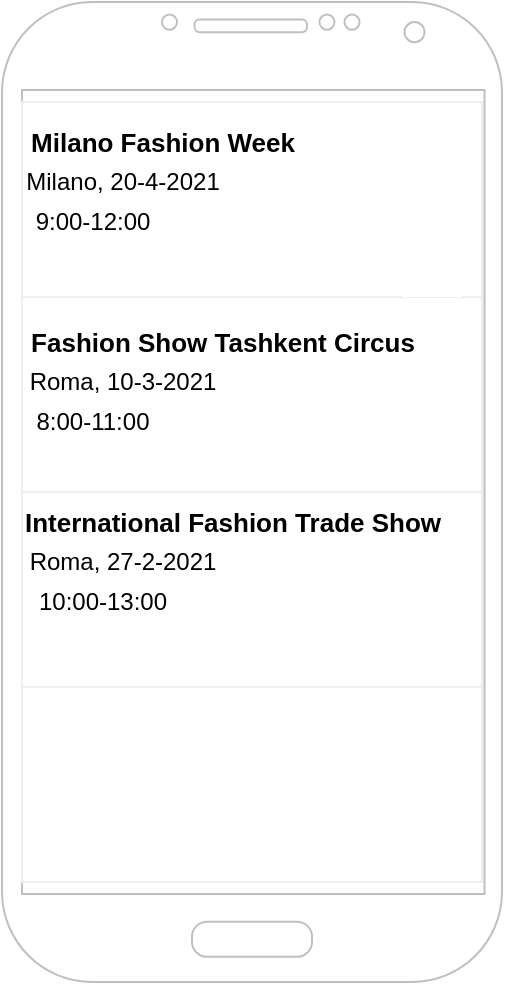 <mxfile version="14.2.7" type="github">
  <diagram id="HQZSW2-YOYBsmXDDac5F" name="Page-1">
    <mxGraphModel dx="1099" dy="546" grid="1" gridSize="10" guides="1" tooltips="1" connect="1" arrows="1" fold="1" page="1" pageScale="1" pageWidth="827" pageHeight="1169" math="0" shadow="0">
      <root>
        <mxCell id="0" />
        <mxCell id="1" parent="0" />
        <mxCell id="zPHGo2zBqFZL4SyeNaxN-1" value="" style="verticalLabelPosition=bottom;verticalAlign=top;html=1;shadow=0;dashed=0;strokeWidth=1;shape=mxgraph.android.phone2;strokeColor=#c0c0c0;" vertex="1" parent="1">
          <mxGeometry x="320" y="150" width="250" height="490" as="geometry" />
        </mxCell>
        <mxCell id="zPHGo2zBqFZL4SyeNaxN-3" value="" style="strokeWidth=1;html=1;shadow=0;dashed=0;shape=mxgraph.android.rrect;rSize=0;strokeColor=#eeeeee;gradientColor=none;fontColor=#EA6B66;fillColor=#FFFFFF;" vertex="1" parent="1">
          <mxGeometry x="330" y="200" width="230" height="390" as="geometry" />
        </mxCell>
        <mxCell id="zPHGo2zBqFZL4SyeNaxN-4" value="" style="strokeColor=inherit;fillColor=inherit;gradientColor=inherit;strokeWidth=1;html=1;shadow=0;dashed=0;shape=mxgraph.android.rrect;rSize=0;align=left;spacingLeft=10;fontSize=8;fontColor=#333333;" vertex="1" parent="zPHGo2zBqFZL4SyeNaxN-3">
          <mxGeometry width="230.0" height="97.5" as="geometry" />
        </mxCell>
        <mxCell id="zPHGo2zBqFZL4SyeNaxN-5" value="" style="strokeColor=inherit;fillColor=inherit;gradientColor=inherit;strokeWidth=1;html=1;shadow=0;dashed=0;shape=mxgraph.android.rrect;rSize=0;align=left;spacingLeft=10;fontSize=8;fontColor=#333333;" vertex="1" parent="zPHGo2zBqFZL4SyeNaxN-3">
          <mxGeometry y="97.5" width="230.0" height="97.5" as="geometry" />
        </mxCell>
        <mxCell id="zPHGo2zBqFZL4SyeNaxN-6" value="" style="strokeColor=inherit;fillColor=inherit;gradientColor=inherit;strokeWidth=1;html=1;shadow=0;dashed=0;shape=mxgraph.android.rrect;rSize=0;align=left;spacingLeft=10;fontSize=8;fontColor=#333333;" vertex="1" parent="zPHGo2zBqFZL4SyeNaxN-3">
          <mxGeometry y="195.0" width="230.0" height="97.5" as="geometry" />
        </mxCell>
        <mxCell id="zPHGo2zBqFZL4SyeNaxN-9" value="&lt;span style=&quot;font-size: 13px&quot;&gt;&lt;b&gt;Milano Fashion Week&lt;/b&gt;&lt;/span&gt;" style="text;html=1;align=center;verticalAlign=middle;resizable=0;points=[];autosize=1;" vertex="1" parent="zPHGo2zBqFZL4SyeNaxN-3">
          <mxGeometry x="-5" y="10" width="150" height="20" as="geometry" />
        </mxCell>
        <mxCell id="zPHGo2zBqFZL4SyeNaxN-11" value="&lt;span style=&quot;font-size: 13px&quot;&gt;&lt;b&gt;Fashion Show Tashkent Circus&lt;/b&gt;&lt;/span&gt;" style="text;html=1;align=center;verticalAlign=middle;resizable=0;points=[];autosize=1;" vertex="1" parent="zPHGo2zBqFZL4SyeNaxN-3">
          <mxGeometry x="-5" y="110" width="210" height="20" as="geometry" />
        </mxCell>
        <mxCell id="zPHGo2zBqFZL4SyeNaxN-12" value="&lt;span style=&quot;font-size: 13px&quot;&gt;&lt;b&gt;International Fashion Trade Show&lt;/b&gt;&lt;/span&gt;" style="text;html=1;align=center;verticalAlign=middle;resizable=0;points=[];autosize=1;" vertex="1" parent="zPHGo2zBqFZL4SyeNaxN-3">
          <mxGeometry x="-5" y="200" width="220" height="20" as="geometry" />
        </mxCell>
        <mxCell id="zPHGo2zBqFZL4SyeNaxN-13" value="Roma, 10-3-2021" style="text;html=1;align=center;verticalAlign=middle;resizable=0;points=[];autosize=1;" vertex="1" parent="zPHGo2zBqFZL4SyeNaxN-3">
          <mxGeometry x="-5" y="130" width="110" height="20" as="geometry" />
        </mxCell>
        <mxCell id="zPHGo2zBqFZL4SyeNaxN-10" value="Milano, 20-4-2021" style="text;html=1;align=center;verticalAlign=middle;resizable=0;points=[];autosize=1;" vertex="1" parent="zPHGo2zBqFZL4SyeNaxN-3">
          <mxGeometry x="-5" y="30" width="110" height="20" as="geometry" />
        </mxCell>
        <mxCell id="zPHGo2zBqFZL4SyeNaxN-14" value="Roma, 27-2-2021" style="text;html=1;align=center;verticalAlign=middle;resizable=0;points=[];autosize=1;" vertex="1" parent="zPHGo2zBqFZL4SyeNaxN-3">
          <mxGeometry x="-5" y="220" width="110" height="20" as="geometry" />
        </mxCell>
        <mxCell id="zPHGo2zBqFZL4SyeNaxN-15" value="9:00-12:00" style="text;html=1;align=center;verticalAlign=middle;resizable=0;points=[];autosize=1;" vertex="1" parent="zPHGo2zBqFZL4SyeNaxN-3">
          <mxGeometry y="50" width="70" height="20" as="geometry" />
        </mxCell>
        <mxCell id="zPHGo2zBqFZL4SyeNaxN-16" value="" style="shape=image;html=1;verticalAlign=top;verticalLabelPosition=bottom;labelBackgroundColor=none;imageAspect=0;aspect=fixed;image=https://cdn3.iconfinder.com/data/icons/basic-user-interface-5/64/star_stars_space_shape_rate_rating_feedback-128.png;imageBackground=#FFFFFF;" vertex="1" parent="zPHGo2zBqFZL4SyeNaxN-3">
          <mxGeometry x="190" y="67.5" width="30" height="30" as="geometry" />
        </mxCell>
        <mxCell id="zPHGo2zBqFZL4SyeNaxN-19" value="" style="shape=image;html=1;verticalAlign=top;verticalLabelPosition=bottom;labelBackgroundColor=#ffffff;imageAspect=0;aspect=fixed;image=https://cdn3.iconfinder.com/data/icons/basic-user-interface-5/64/star_stars_space_shape_rate_rating_feedback-128.png" vertex="1" parent="zPHGo2zBqFZL4SyeNaxN-3">
          <mxGeometry x="190" y="260" width="30" height="30" as="geometry" />
        </mxCell>
        <mxCell id="zPHGo2zBqFZL4SyeNaxN-20" value="8:00-11:00" style="text;html=1;align=center;verticalAlign=middle;resizable=0;points=[];autosize=1;" vertex="1" parent="zPHGo2zBqFZL4SyeNaxN-3">
          <mxGeometry y="150" width="70" height="20" as="geometry" />
        </mxCell>
        <mxCell id="zPHGo2zBqFZL4SyeNaxN-21" value="10:00-13:00" style="text;html=1;align=center;verticalAlign=middle;resizable=0;points=[];autosize=1;" vertex="1" parent="zPHGo2zBqFZL4SyeNaxN-3">
          <mxGeometry y="240" width="80" height="20" as="geometry" />
        </mxCell>
        <mxCell id="zPHGo2zBqFZL4SyeNaxN-23" value="" style="shape=image;html=1;verticalAlign=top;verticalLabelPosition=bottom;labelBackgroundColor=#ffffff;imageAspect=0;aspect=fixed;image=https://cdn4.iconfinder.com/data/icons/pretty_office_3/128/Star-Full.png;fillColor=#FFFFFF;fontColor=#EA6B66;" vertex="1" parent="zPHGo2zBqFZL4SyeNaxN-3">
          <mxGeometry x="191" y="167" width="28" height="28" as="geometry" />
        </mxCell>
      </root>
    </mxGraphModel>
  </diagram>
</mxfile>
